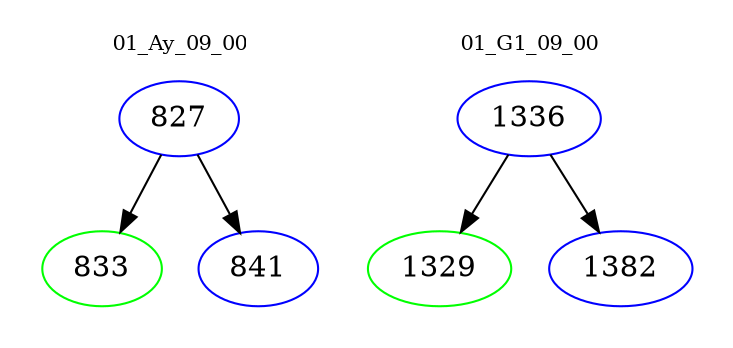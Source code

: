 digraph{
subgraph cluster_0 {
color = white
label = "01_Ay_09_00";
fontsize=10;
T0_827 [label="827", color="blue"]
T0_827 -> T0_833 [color="black"]
T0_833 [label="833", color="green"]
T0_827 -> T0_841 [color="black"]
T0_841 [label="841", color="blue"]
}
subgraph cluster_1 {
color = white
label = "01_G1_09_00";
fontsize=10;
T1_1336 [label="1336", color="blue"]
T1_1336 -> T1_1329 [color="black"]
T1_1329 [label="1329", color="green"]
T1_1336 -> T1_1382 [color="black"]
T1_1382 [label="1382", color="blue"]
}
}
